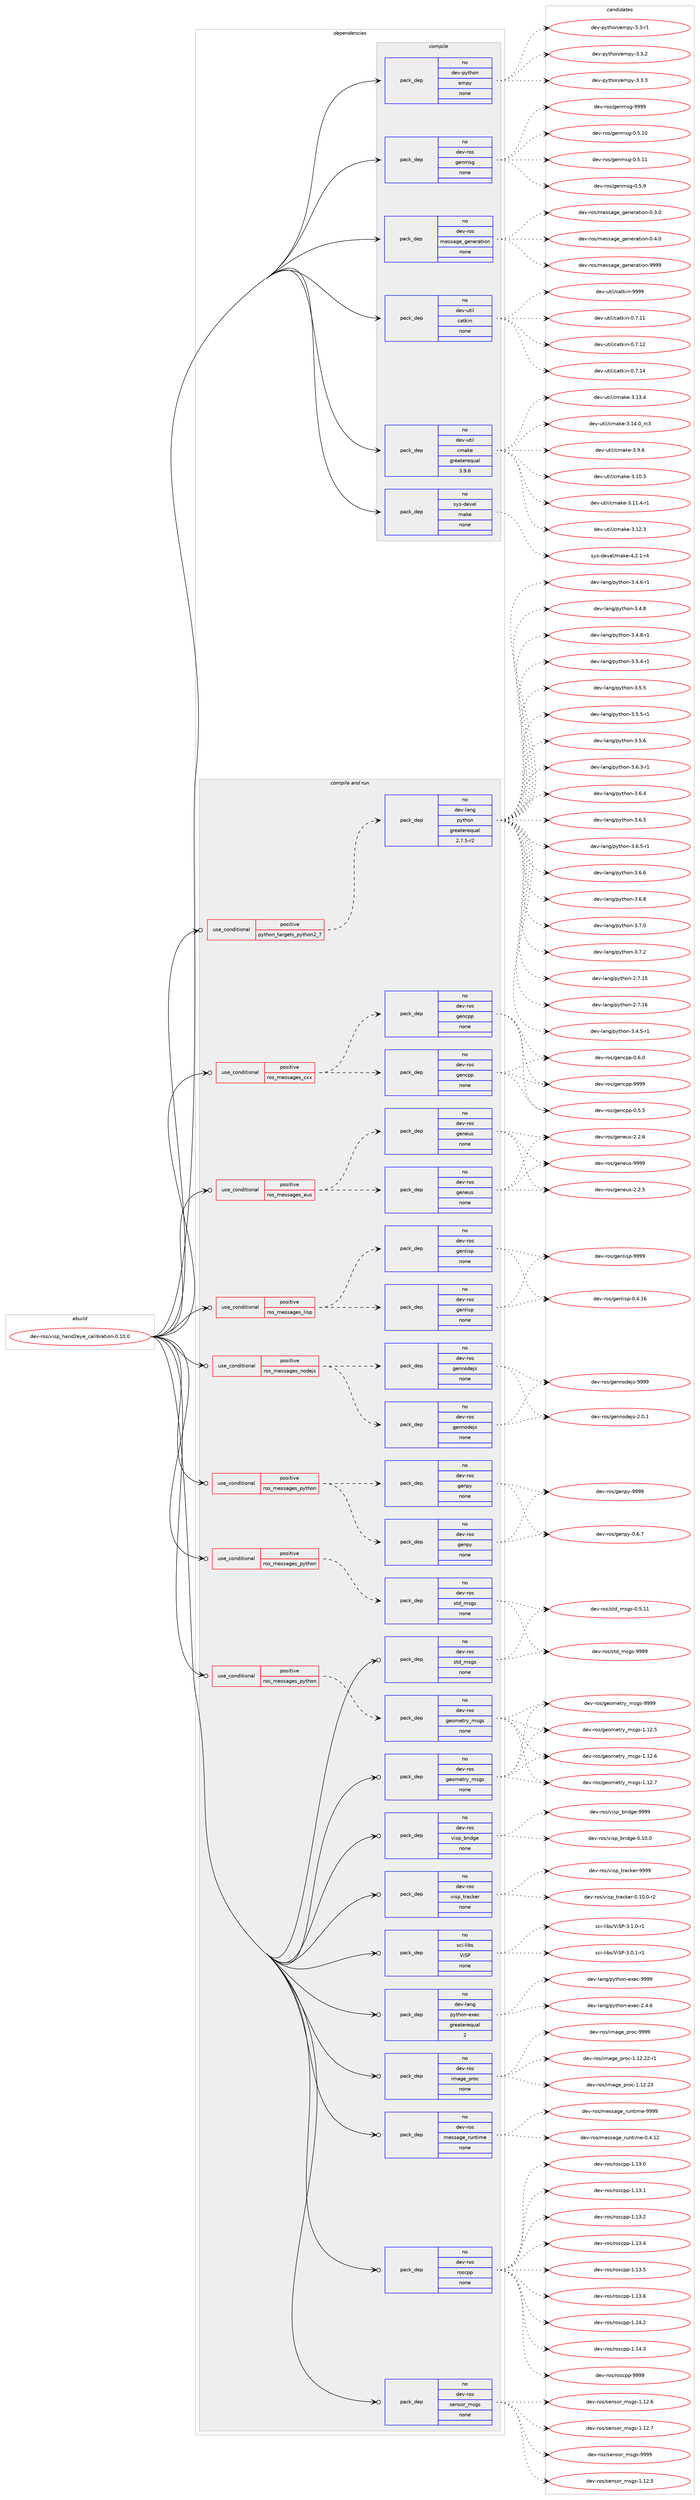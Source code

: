 digraph prolog {

# *************
# Graph options
# *************

newrank=true;
concentrate=true;
compound=true;
graph [rankdir=LR,fontname=Helvetica,fontsize=10,ranksep=1.5];#, ranksep=2.5, nodesep=0.2];
edge  [arrowhead=vee];
node  [fontname=Helvetica,fontsize=10];

# **********
# The ebuild
# **********

subgraph cluster_leftcol {
color=gray;
rank=same;
label=<<i>ebuild</i>>;
id [label="dev-ros/visp_hand2eye_calibration-0.10.0", color=red, width=4, href="../dev-ros/visp_hand2eye_calibration-0.10.0.svg"];
}

# ****************
# The dependencies
# ****************

subgraph cluster_midcol {
color=gray;
label=<<i>dependencies</i>>;
subgraph cluster_compile {
fillcolor="#eeeeee";
style=filled;
label=<<i>compile</i>>;
subgraph pack1062046 {
dependency1477324 [label=<<TABLE BORDER="0" CELLBORDER="1" CELLSPACING="0" CELLPADDING="4" WIDTH="220"><TR><TD ROWSPAN="6" CELLPADDING="30">pack_dep</TD></TR><TR><TD WIDTH="110">no</TD></TR><TR><TD>dev-python</TD></TR><TR><TD>empy</TD></TR><TR><TD>none</TD></TR><TR><TD></TD></TR></TABLE>>, shape=none, color=blue];
}
id:e -> dependency1477324:w [weight=20,style="solid",arrowhead="vee"];
subgraph pack1062047 {
dependency1477325 [label=<<TABLE BORDER="0" CELLBORDER="1" CELLSPACING="0" CELLPADDING="4" WIDTH="220"><TR><TD ROWSPAN="6" CELLPADDING="30">pack_dep</TD></TR><TR><TD WIDTH="110">no</TD></TR><TR><TD>dev-ros</TD></TR><TR><TD>genmsg</TD></TR><TR><TD>none</TD></TR><TR><TD></TD></TR></TABLE>>, shape=none, color=blue];
}
id:e -> dependency1477325:w [weight=20,style="solid",arrowhead="vee"];
subgraph pack1062048 {
dependency1477326 [label=<<TABLE BORDER="0" CELLBORDER="1" CELLSPACING="0" CELLPADDING="4" WIDTH="220"><TR><TD ROWSPAN="6" CELLPADDING="30">pack_dep</TD></TR><TR><TD WIDTH="110">no</TD></TR><TR><TD>dev-ros</TD></TR><TR><TD>message_generation</TD></TR><TR><TD>none</TD></TR><TR><TD></TD></TR></TABLE>>, shape=none, color=blue];
}
id:e -> dependency1477326:w [weight=20,style="solid",arrowhead="vee"];
subgraph pack1062049 {
dependency1477327 [label=<<TABLE BORDER="0" CELLBORDER="1" CELLSPACING="0" CELLPADDING="4" WIDTH="220"><TR><TD ROWSPAN="6" CELLPADDING="30">pack_dep</TD></TR><TR><TD WIDTH="110">no</TD></TR><TR><TD>dev-util</TD></TR><TR><TD>catkin</TD></TR><TR><TD>none</TD></TR><TR><TD></TD></TR></TABLE>>, shape=none, color=blue];
}
id:e -> dependency1477327:w [weight=20,style="solid",arrowhead="vee"];
subgraph pack1062050 {
dependency1477328 [label=<<TABLE BORDER="0" CELLBORDER="1" CELLSPACING="0" CELLPADDING="4" WIDTH="220"><TR><TD ROWSPAN="6" CELLPADDING="30">pack_dep</TD></TR><TR><TD WIDTH="110">no</TD></TR><TR><TD>dev-util</TD></TR><TR><TD>cmake</TD></TR><TR><TD>greaterequal</TD></TR><TR><TD>3.9.6</TD></TR></TABLE>>, shape=none, color=blue];
}
id:e -> dependency1477328:w [weight=20,style="solid",arrowhead="vee"];
subgraph pack1062051 {
dependency1477329 [label=<<TABLE BORDER="0" CELLBORDER="1" CELLSPACING="0" CELLPADDING="4" WIDTH="220"><TR><TD ROWSPAN="6" CELLPADDING="30">pack_dep</TD></TR><TR><TD WIDTH="110">no</TD></TR><TR><TD>sys-devel</TD></TR><TR><TD>make</TD></TR><TR><TD>none</TD></TR><TR><TD></TD></TR></TABLE>>, shape=none, color=blue];
}
id:e -> dependency1477329:w [weight=20,style="solid",arrowhead="vee"];
}
subgraph cluster_compileandrun {
fillcolor="#eeeeee";
style=filled;
label=<<i>compile and run</i>>;
subgraph cond391888 {
dependency1477330 [label=<<TABLE BORDER="0" CELLBORDER="1" CELLSPACING="0" CELLPADDING="4"><TR><TD ROWSPAN="3" CELLPADDING="10">use_conditional</TD></TR><TR><TD>positive</TD></TR><TR><TD>python_targets_python2_7</TD></TR></TABLE>>, shape=none, color=red];
subgraph pack1062052 {
dependency1477331 [label=<<TABLE BORDER="0" CELLBORDER="1" CELLSPACING="0" CELLPADDING="4" WIDTH="220"><TR><TD ROWSPAN="6" CELLPADDING="30">pack_dep</TD></TR><TR><TD WIDTH="110">no</TD></TR><TR><TD>dev-lang</TD></TR><TR><TD>python</TD></TR><TR><TD>greaterequal</TD></TR><TR><TD>2.7.5-r2</TD></TR></TABLE>>, shape=none, color=blue];
}
dependency1477330:e -> dependency1477331:w [weight=20,style="dashed",arrowhead="vee"];
}
id:e -> dependency1477330:w [weight=20,style="solid",arrowhead="odotvee"];
subgraph cond391889 {
dependency1477332 [label=<<TABLE BORDER="0" CELLBORDER="1" CELLSPACING="0" CELLPADDING="4"><TR><TD ROWSPAN="3" CELLPADDING="10">use_conditional</TD></TR><TR><TD>positive</TD></TR><TR><TD>ros_messages_cxx</TD></TR></TABLE>>, shape=none, color=red];
subgraph pack1062053 {
dependency1477333 [label=<<TABLE BORDER="0" CELLBORDER="1" CELLSPACING="0" CELLPADDING="4" WIDTH="220"><TR><TD ROWSPAN="6" CELLPADDING="30">pack_dep</TD></TR><TR><TD WIDTH="110">no</TD></TR><TR><TD>dev-ros</TD></TR><TR><TD>gencpp</TD></TR><TR><TD>none</TD></TR><TR><TD></TD></TR></TABLE>>, shape=none, color=blue];
}
dependency1477332:e -> dependency1477333:w [weight=20,style="dashed",arrowhead="vee"];
subgraph pack1062054 {
dependency1477334 [label=<<TABLE BORDER="0" CELLBORDER="1" CELLSPACING="0" CELLPADDING="4" WIDTH="220"><TR><TD ROWSPAN="6" CELLPADDING="30">pack_dep</TD></TR><TR><TD WIDTH="110">no</TD></TR><TR><TD>dev-ros</TD></TR><TR><TD>gencpp</TD></TR><TR><TD>none</TD></TR><TR><TD></TD></TR></TABLE>>, shape=none, color=blue];
}
dependency1477332:e -> dependency1477334:w [weight=20,style="dashed",arrowhead="vee"];
}
id:e -> dependency1477332:w [weight=20,style="solid",arrowhead="odotvee"];
subgraph cond391890 {
dependency1477335 [label=<<TABLE BORDER="0" CELLBORDER="1" CELLSPACING="0" CELLPADDING="4"><TR><TD ROWSPAN="3" CELLPADDING="10">use_conditional</TD></TR><TR><TD>positive</TD></TR><TR><TD>ros_messages_eus</TD></TR></TABLE>>, shape=none, color=red];
subgraph pack1062055 {
dependency1477336 [label=<<TABLE BORDER="0" CELLBORDER="1" CELLSPACING="0" CELLPADDING="4" WIDTH="220"><TR><TD ROWSPAN="6" CELLPADDING="30">pack_dep</TD></TR><TR><TD WIDTH="110">no</TD></TR><TR><TD>dev-ros</TD></TR><TR><TD>geneus</TD></TR><TR><TD>none</TD></TR><TR><TD></TD></TR></TABLE>>, shape=none, color=blue];
}
dependency1477335:e -> dependency1477336:w [weight=20,style="dashed",arrowhead="vee"];
subgraph pack1062056 {
dependency1477337 [label=<<TABLE BORDER="0" CELLBORDER="1" CELLSPACING="0" CELLPADDING="4" WIDTH="220"><TR><TD ROWSPAN="6" CELLPADDING="30">pack_dep</TD></TR><TR><TD WIDTH="110">no</TD></TR><TR><TD>dev-ros</TD></TR><TR><TD>geneus</TD></TR><TR><TD>none</TD></TR><TR><TD></TD></TR></TABLE>>, shape=none, color=blue];
}
dependency1477335:e -> dependency1477337:w [weight=20,style="dashed",arrowhead="vee"];
}
id:e -> dependency1477335:w [weight=20,style="solid",arrowhead="odotvee"];
subgraph cond391891 {
dependency1477338 [label=<<TABLE BORDER="0" CELLBORDER="1" CELLSPACING="0" CELLPADDING="4"><TR><TD ROWSPAN="3" CELLPADDING="10">use_conditional</TD></TR><TR><TD>positive</TD></TR><TR><TD>ros_messages_lisp</TD></TR></TABLE>>, shape=none, color=red];
subgraph pack1062057 {
dependency1477339 [label=<<TABLE BORDER="0" CELLBORDER="1" CELLSPACING="0" CELLPADDING="4" WIDTH="220"><TR><TD ROWSPAN="6" CELLPADDING="30">pack_dep</TD></TR><TR><TD WIDTH="110">no</TD></TR><TR><TD>dev-ros</TD></TR><TR><TD>genlisp</TD></TR><TR><TD>none</TD></TR><TR><TD></TD></TR></TABLE>>, shape=none, color=blue];
}
dependency1477338:e -> dependency1477339:w [weight=20,style="dashed",arrowhead="vee"];
subgraph pack1062058 {
dependency1477340 [label=<<TABLE BORDER="0" CELLBORDER="1" CELLSPACING="0" CELLPADDING="4" WIDTH="220"><TR><TD ROWSPAN="6" CELLPADDING="30">pack_dep</TD></TR><TR><TD WIDTH="110">no</TD></TR><TR><TD>dev-ros</TD></TR><TR><TD>genlisp</TD></TR><TR><TD>none</TD></TR><TR><TD></TD></TR></TABLE>>, shape=none, color=blue];
}
dependency1477338:e -> dependency1477340:w [weight=20,style="dashed",arrowhead="vee"];
}
id:e -> dependency1477338:w [weight=20,style="solid",arrowhead="odotvee"];
subgraph cond391892 {
dependency1477341 [label=<<TABLE BORDER="0" CELLBORDER="1" CELLSPACING="0" CELLPADDING="4"><TR><TD ROWSPAN="3" CELLPADDING="10">use_conditional</TD></TR><TR><TD>positive</TD></TR><TR><TD>ros_messages_nodejs</TD></TR></TABLE>>, shape=none, color=red];
subgraph pack1062059 {
dependency1477342 [label=<<TABLE BORDER="0" CELLBORDER="1" CELLSPACING="0" CELLPADDING="4" WIDTH="220"><TR><TD ROWSPAN="6" CELLPADDING="30">pack_dep</TD></TR><TR><TD WIDTH="110">no</TD></TR><TR><TD>dev-ros</TD></TR><TR><TD>gennodejs</TD></TR><TR><TD>none</TD></TR><TR><TD></TD></TR></TABLE>>, shape=none, color=blue];
}
dependency1477341:e -> dependency1477342:w [weight=20,style="dashed",arrowhead="vee"];
subgraph pack1062060 {
dependency1477343 [label=<<TABLE BORDER="0" CELLBORDER="1" CELLSPACING="0" CELLPADDING="4" WIDTH="220"><TR><TD ROWSPAN="6" CELLPADDING="30">pack_dep</TD></TR><TR><TD WIDTH="110">no</TD></TR><TR><TD>dev-ros</TD></TR><TR><TD>gennodejs</TD></TR><TR><TD>none</TD></TR><TR><TD></TD></TR></TABLE>>, shape=none, color=blue];
}
dependency1477341:e -> dependency1477343:w [weight=20,style="dashed",arrowhead="vee"];
}
id:e -> dependency1477341:w [weight=20,style="solid",arrowhead="odotvee"];
subgraph cond391893 {
dependency1477344 [label=<<TABLE BORDER="0" CELLBORDER="1" CELLSPACING="0" CELLPADDING="4"><TR><TD ROWSPAN="3" CELLPADDING="10">use_conditional</TD></TR><TR><TD>positive</TD></TR><TR><TD>ros_messages_python</TD></TR></TABLE>>, shape=none, color=red];
subgraph pack1062061 {
dependency1477345 [label=<<TABLE BORDER="0" CELLBORDER="1" CELLSPACING="0" CELLPADDING="4" WIDTH="220"><TR><TD ROWSPAN="6" CELLPADDING="30">pack_dep</TD></TR><TR><TD WIDTH="110">no</TD></TR><TR><TD>dev-ros</TD></TR><TR><TD>genpy</TD></TR><TR><TD>none</TD></TR><TR><TD></TD></TR></TABLE>>, shape=none, color=blue];
}
dependency1477344:e -> dependency1477345:w [weight=20,style="dashed",arrowhead="vee"];
subgraph pack1062062 {
dependency1477346 [label=<<TABLE BORDER="0" CELLBORDER="1" CELLSPACING="0" CELLPADDING="4" WIDTH="220"><TR><TD ROWSPAN="6" CELLPADDING="30">pack_dep</TD></TR><TR><TD WIDTH="110">no</TD></TR><TR><TD>dev-ros</TD></TR><TR><TD>genpy</TD></TR><TR><TD>none</TD></TR><TR><TD></TD></TR></TABLE>>, shape=none, color=blue];
}
dependency1477344:e -> dependency1477346:w [weight=20,style="dashed",arrowhead="vee"];
}
id:e -> dependency1477344:w [weight=20,style="solid",arrowhead="odotvee"];
subgraph cond391894 {
dependency1477347 [label=<<TABLE BORDER="0" CELLBORDER="1" CELLSPACING="0" CELLPADDING="4"><TR><TD ROWSPAN="3" CELLPADDING="10">use_conditional</TD></TR><TR><TD>positive</TD></TR><TR><TD>ros_messages_python</TD></TR></TABLE>>, shape=none, color=red];
subgraph pack1062063 {
dependency1477348 [label=<<TABLE BORDER="0" CELLBORDER="1" CELLSPACING="0" CELLPADDING="4" WIDTH="220"><TR><TD ROWSPAN="6" CELLPADDING="30">pack_dep</TD></TR><TR><TD WIDTH="110">no</TD></TR><TR><TD>dev-ros</TD></TR><TR><TD>geometry_msgs</TD></TR><TR><TD>none</TD></TR><TR><TD></TD></TR></TABLE>>, shape=none, color=blue];
}
dependency1477347:e -> dependency1477348:w [weight=20,style="dashed",arrowhead="vee"];
}
id:e -> dependency1477347:w [weight=20,style="solid",arrowhead="odotvee"];
subgraph cond391895 {
dependency1477349 [label=<<TABLE BORDER="0" CELLBORDER="1" CELLSPACING="0" CELLPADDING="4"><TR><TD ROWSPAN="3" CELLPADDING="10">use_conditional</TD></TR><TR><TD>positive</TD></TR><TR><TD>ros_messages_python</TD></TR></TABLE>>, shape=none, color=red];
subgraph pack1062064 {
dependency1477350 [label=<<TABLE BORDER="0" CELLBORDER="1" CELLSPACING="0" CELLPADDING="4" WIDTH="220"><TR><TD ROWSPAN="6" CELLPADDING="30">pack_dep</TD></TR><TR><TD WIDTH="110">no</TD></TR><TR><TD>dev-ros</TD></TR><TR><TD>std_msgs</TD></TR><TR><TD>none</TD></TR><TR><TD></TD></TR></TABLE>>, shape=none, color=blue];
}
dependency1477349:e -> dependency1477350:w [weight=20,style="dashed",arrowhead="vee"];
}
id:e -> dependency1477349:w [weight=20,style="solid",arrowhead="odotvee"];
subgraph pack1062065 {
dependency1477351 [label=<<TABLE BORDER="0" CELLBORDER="1" CELLSPACING="0" CELLPADDING="4" WIDTH="220"><TR><TD ROWSPAN="6" CELLPADDING="30">pack_dep</TD></TR><TR><TD WIDTH="110">no</TD></TR><TR><TD>dev-lang</TD></TR><TR><TD>python-exec</TD></TR><TR><TD>greaterequal</TD></TR><TR><TD>2</TD></TR></TABLE>>, shape=none, color=blue];
}
id:e -> dependency1477351:w [weight=20,style="solid",arrowhead="odotvee"];
subgraph pack1062066 {
dependency1477352 [label=<<TABLE BORDER="0" CELLBORDER="1" CELLSPACING="0" CELLPADDING="4" WIDTH="220"><TR><TD ROWSPAN="6" CELLPADDING="30">pack_dep</TD></TR><TR><TD WIDTH="110">no</TD></TR><TR><TD>dev-ros</TD></TR><TR><TD>geometry_msgs</TD></TR><TR><TD>none</TD></TR><TR><TD></TD></TR></TABLE>>, shape=none, color=blue];
}
id:e -> dependency1477352:w [weight=20,style="solid",arrowhead="odotvee"];
subgraph pack1062067 {
dependency1477353 [label=<<TABLE BORDER="0" CELLBORDER="1" CELLSPACING="0" CELLPADDING="4" WIDTH="220"><TR><TD ROWSPAN="6" CELLPADDING="30">pack_dep</TD></TR><TR><TD WIDTH="110">no</TD></TR><TR><TD>dev-ros</TD></TR><TR><TD>image_proc</TD></TR><TR><TD>none</TD></TR><TR><TD></TD></TR></TABLE>>, shape=none, color=blue];
}
id:e -> dependency1477353:w [weight=20,style="solid",arrowhead="odotvee"];
subgraph pack1062068 {
dependency1477354 [label=<<TABLE BORDER="0" CELLBORDER="1" CELLSPACING="0" CELLPADDING="4" WIDTH="220"><TR><TD ROWSPAN="6" CELLPADDING="30">pack_dep</TD></TR><TR><TD WIDTH="110">no</TD></TR><TR><TD>dev-ros</TD></TR><TR><TD>message_runtime</TD></TR><TR><TD>none</TD></TR><TR><TD></TD></TR></TABLE>>, shape=none, color=blue];
}
id:e -> dependency1477354:w [weight=20,style="solid",arrowhead="odotvee"];
subgraph pack1062069 {
dependency1477355 [label=<<TABLE BORDER="0" CELLBORDER="1" CELLSPACING="0" CELLPADDING="4" WIDTH="220"><TR><TD ROWSPAN="6" CELLPADDING="30">pack_dep</TD></TR><TR><TD WIDTH="110">no</TD></TR><TR><TD>dev-ros</TD></TR><TR><TD>roscpp</TD></TR><TR><TD>none</TD></TR><TR><TD></TD></TR></TABLE>>, shape=none, color=blue];
}
id:e -> dependency1477355:w [weight=20,style="solid",arrowhead="odotvee"];
subgraph pack1062070 {
dependency1477356 [label=<<TABLE BORDER="0" CELLBORDER="1" CELLSPACING="0" CELLPADDING="4" WIDTH="220"><TR><TD ROWSPAN="6" CELLPADDING="30">pack_dep</TD></TR><TR><TD WIDTH="110">no</TD></TR><TR><TD>dev-ros</TD></TR><TR><TD>sensor_msgs</TD></TR><TR><TD>none</TD></TR><TR><TD></TD></TR></TABLE>>, shape=none, color=blue];
}
id:e -> dependency1477356:w [weight=20,style="solid",arrowhead="odotvee"];
subgraph pack1062071 {
dependency1477357 [label=<<TABLE BORDER="0" CELLBORDER="1" CELLSPACING="0" CELLPADDING="4" WIDTH="220"><TR><TD ROWSPAN="6" CELLPADDING="30">pack_dep</TD></TR><TR><TD WIDTH="110">no</TD></TR><TR><TD>dev-ros</TD></TR><TR><TD>std_msgs</TD></TR><TR><TD>none</TD></TR><TR><TD></TD></TR></TABLE>>, shape=none, color=blue];
}
id:e -> dependency1477357:w [weight=20,style="solid",arrowhead="odotvee"];
subgraph pack1062072 {
dependency1477358 [label=<<TABLE BORDER="0" CELLBORDER="1" CELLSPACING="0" CELLPADDING="4" WIDTH="220"><TR><TD ROWSPAN="6" CELLPADDING="30">pack_dep</TD></TR><TR><TD WIDTH="110">no</TD></TR><TR><TD>dev-ros</TD></TR><TR><TD>visp_bridge</TD></TR><TR><TD>none</TD></TR><TR><TD></TD></TR></TABLE>>, shape=none, color=blue];
}
id:e -> dependency1477358:w [weight=20,style="solid",arrowhead="odotvee"];
subgraph pack1062073 {
dependency1477359 [label=<<TABLE BORDER="0" CELLBORDER="1" CELLSPACING="0" CELLPADDING="4" WIDTH="220"><TR><TD ROWSPAN="6" CELLPADDING="30">pack_dep</TD></TR><TR><TD WIDTH="110">no</TD></TR><TR><TD>dev-ros</TD></TR><TR><TD>visp_tracker</TD></TR><TR><TD>none</TD></TR><TR><TD></TD></TR></TABLE>>, shape=none, color=blue];
}
id:e -> dependency1477359:w [weight=20,style="solid",arrowhead="odotvee"];
subgraph pack1062074 {
dependency1477360 [label=<<TABLE BORDER="0" CELLBORDER="1" CELLSPACING="0" CELLPADDING="4" WIDTH="220"><TR><TD ROWSPAN="6" CELLPADDING="30">pack_dep</TD></TR><TR><TD WIDTH="110">no</TD></TR><TR><TD>sci-libs</TD></TR><TR><TD>ViSP</TD></TR><TR><TD>none</TD></TR><TR><TD></TD></TR></TABLE>>, shape=none, color=blue];
}
id:e -> dependency1477360:w [weight=20,style="solid",arrowhead="odotvee"];
}
subgraph cluster_run {
fillcolor="#eeeeee";
style=filled;
label=<<i>run</i>>;
}
}

# **************
# The candidates
# **************

subgraph cluster_choices {
rank=same;
color=gray;
label=<<i>candidates</i>>;

subgraph choice1062046 {
color=black;
nodesep=1;
choice1001011184511212111610411111047101109112121455146514511449 [label="dev-python/empy-3.3-r1", color=red, width=4,href="../dev-python/empy-3.3-r1.svg"];
choice1001011184511212111610411111047101109112121455146514650 [label="dev-python/empy-3.3.2", color=red, width=4,href="../dev-python/empy-3.3.2.svg"];
choice1001011184511212111610411111047101109112121455146514651 [label="dev-python/empy-3.3.3", color=red, width=4,href="../dev-python/empy-3.3.3.svg"];
dependency1477324:e -> choice1001011184511212111610411111047101109112121455146514511449:w [style=dotted,weight="100"];
dependency1477324:e -> choice1001011184511212111610411111047101109112121455146514650:w [style=dotted,weight="100"];
dependency1477324:e -> choice1001011184511212111610411111047101109112121455146514651:w [style=dotted,weight="100"];
}
subgraph choice1062047 {
color=black;
nodesep=1;
choice100101118451141111154710310111010911510345484653464948 [label="dev-ros/genmsg-0.5.10", color=red, width=4,href="../dev-ros/genmsg-0.5.10.svg"];
choice100101118451141111154710310111010911510345484653464949 [label="dev-ros/genmsg-0.5.11", color=red, width=4,href="../dev-ros/genmsg-0.5.11.svg"];
choice1001011184511411111547103101110109115103454846534657 [label="dev-ros/genmsg-0.5.9", color=red, width=4,href="../dev-ros/genmsg-0.5.9.svg"];
choice10010111845114111115471031011101091151034557575757 [label="dev-ros/genmsg-9999", color=red, width=4,href="../dev-ros/genmsg-9999.svg"];
dependency1477325:e -> choice100101118451141111154710310111010911510345484653464948:w [style=dotted,weight="100"];
dependency1477325:e -> choice100101118451141111154710310111010911510345484653464949:w [style=dotted,weight="100"];
dependency1477325:e -> choice1001011184511411111547103101110109115103454846534657:w [style=dotted,weight="100"];
dependency1477325:e -> choice10010111845114111115471031011101091151034557575757:w [style=dotted,weight="100"];
}
subgraph choice1062048 {
color=black;
nodesep=1;
choice1001011184511411111547109101115115971031019510310111010111497116105111110454846514648 [label="dev-ros/message_generation-0.3.0", color=red, width=4,href="../dev-ros/message_generation-0.3.0.svg"];
choice1001011184511411111547109101115115971031019510310111010111497116105111110454846524648 [label="dev-ros/message_generation-0.4.0", color=red, width=4,href="../dev-ros/message_generation-0.4.0.svg"];
choice10010111845114111115471091011151159710310195103101110101114971161051111104557575757 [label="dev-ros/message_generation-9999", color=red, width=4,href="../dev-ros/message_generation-9999.svg"];
dependency1477326:e -> choice1001011184511411111547109101115115971031019510310111010111497116105111110454846514648:w [style=dotted,weight="100"];
dependency1477326:e -> choice1001011184511411111547109101115115971031019510310111010111497116105111110454846524648:w [style=dotted,weight="100"];
dependency1477326:e -> choice10010111845114111115471091011151159710310195103101110101114971161051111104557575757:w [style=dotted,weight="100"];
}
subgraph choice1062049 {
color=black;
nodesep=1;
choice1001011184511711610510847999711610710511045484655464949 [label="dev-util/catkin-0.7.11", color=red, width=4,href="../dev-util/catkin-0.7.11.svg"];
choice1001011184511711610510847999711610710511045484655464950 [label="dev-util/catkin-0.7.12", color=red, width=4,href="../dev-util/catkin-0.7.12.svg"];
choice1001011184511711610510847999711610710511045484655464952 [label="dev-util/catkin-0.7.14", color=red, width=4,href="../dev-util/catkin-0.7.14.svg"];
choice100101118451171161051084799971161071051104557575757 [label="dev-util/catkin-9999", color=red, width=4,href="../dev-util/catkin-9999.svg"];
dependency1477327:e -> choice1001011184511711610510847999711610710511045484655464949:w [style=dotted,weight="100"];
dependency1477327:e -> choice1001011184511711610510847999711610710511045484655464950:w [style=dotted,weight="100"];
dependency1477327:e -> choice1001011184511711610510847999711610710511045484655464952:w [style=dotted,weight="100"];
dependency1477327:e -> choice100101118451171161051084799971161071051104557575757:w [style=dotted,weight="100"];
}
subgraph choice1062050 {
color=black;
nodesep=1;
choice1001011184511711610510847991099710710145514649484651 [label="dev-util/cmake-3.10.3", color=red, width=4,href="../dev-util/cmake-3.10.3.svg"];
choice10010111845117116105108479910997107101455146494946524511449 [label="dev-util/cmake-3.11.4-r1", color=red, width=4,href="../dev-util/cmake-3.11.4-r1.svg"];
choice1001011184511711610510847991099710710145514649504651 [label="dev-util/cmake-3.12.3", color=red, width=4,href="../dev-util/cmake-3.12.3.svg"];
choice1001011184511711610510847991099710710145514649514652 [label="dev-util/cmake-3.13.4", color=red, width=4,href="../dev-util/cmake-3.13.4.svg"];
choice1001011184511711610510847991099710710145514649524648951149951 [label="dev-util/cmake-3.14.0_rc3", color=red, width=4,href="../dev-util/cmake-3.14.0_rc3.svg"];
choice10010111845117116105108479910997107101455146574654 [label="dev-util/cmake-3.9.6", color=red, width=4,href="../dev-util/cmake-3.9.6.svg"];
dependency1477328:e -> choice1001011184511711610510847991099710710145514649484651:w [style=dotted,weight="100"];
dependency1477328:e -> choice10010111845117116105108479910997107101455146494946524511449:w [style=dotted,weight="100"];
dependency1477328:e -> choice1001011184511711610510847991099710710145514649504651:w [style=dotted,weight="100"];
dependency1477328:e -> choice1001011184511711610510847991099710710145514649514652:w [style=dotted,weight="100"];
dependency1477328:e -> choice1001011184511711610510847991099710710145514649524648951149951:w [style=dotted,weight="100"];
dependency1477328:e -> choice10010111845117116105108479910997107101455146574654:w [style=dotted,weight="100"];
}
subgraph choice1062051 {
color=black;
nodesep=1;
choice1151211154510010111810110847109971071014552465046494511452 [label="sys-devel/make-4.2.1-r4", color=red, width=4,href="../sys-devel/make-4.2.1-r4.svg"];
dependency1477329:e -> choice1151211154510010111810110847109971071014552465046494511452:w [style=dotted,weight="100"];
}
subgraph choice1062052 {
color=black;
nodesep=1;
choice10010111845108971101034711212111610411111045504655464953 [label="dev-lang/python-2.7.15", color=red, width=4,href="../dev-lang/python-2.7.15.svg"];
choice10010111845108971101034711212111610411111045504655464954 [label="dev-lang/python-2.7.16", color=red, width=4,href="../dev-lang/python-2.7.16.svg"];
choice1001011184510897110103471121211161041111104551465246534511449 [label="dev-lang/python-3.4.5-r1", color=red, width=4,href="../dev-lang/python-3.4.5-r1.svg"];
choice1001011184510897110103471121211161041111104551465246544511449 [label="dev-lang/python-3.4.6-r1", color=red, width=4,href="../dev-lang/python-3.4.6-r1.svg"];
choice100101118451089711010347112121116104111110455146524656 [label="dev-lang/python-3.4.8", color=red, width=4,href="../dev-lang/python-3.4.8.svg"];
choice1001011184510897110103471121211161041111104551465246564511449 [label="dev-lang/python-3.4.8-r1", color=red, width=4,href="../dev-lang/python-3.4.8-r1.svg"];
choice1001011184510897110103471121211161041111104551465346524511449 [label="dev-lang/python-3.5.4-r1", color=red, width=4,href="../dev-lang/python-3.5.4-r1.svg"];
choice100101118451089711010347112121116104111110455146534653 [label="dev-lang/python-3.5.5", color=red, width=4,href="../dev-lang/python-3.5.5.svg"];
choice1001011184510897110103471121211161041111104551465346534511449 [label="dev-lang/python-3.5.5-r1", color=red, width=4,href="../dev-lang/python-3.5.5-r1.svg"];
choice100101118451089711010347112121116104111110455146534654 [label="dev-lang/python-3.5.6", color=red, width=4,href="../dev-lang/python-3.5.6.svg"];
choice1001011184510897110103471121211161041111104551465446514511449 [label="dev-lang/python-3.6.3-r1", color=red, width=4,href="../dev-lang/python-3.6.3-r1.svg"];
choice100101118451089711010347112121116104111110455146544652 [label="dev-lang/python-3.6.4", color=red, width=4,href="../dev-lang/python-3.6.4.svg"];
choice100101118451089711010347112121116104111110455146544653 [label="dev-lang/python-3.6.5", color=red, width=4,href="../dev-lang/python-3.6.5.svg"];
choice1001011184510897110103471121211161041111104551465446534511449 [label="dev-lang/python-3.6.5-r1", color=red, width=4,href="../dev-lang/python-3.6.5-r1.svg"];
choice100101118451089711010347112121116104111110455146544654 [label="dev-lang/python-3.6.6", color=red, width=4,href="../dev-lang/python-3.6.6.svg"];
choice100101118451089711010347112121116104111110455146544656 [label="dev-lang/python-3.6.8", color=red, width=4,href="../dev-lang/python-3.6.8.svg"];
choice100101118451089711010347112121116104111110455146554648 [label="dev-lang/python-3.7.0", color=red, width=4,href="../dev-lang/python-3.7.0.svg"];
choice100101118451089711010347112121116104111110455146554650 [label="dev-lang/python-3.7.2", color=red, width=4,href="../dev-lang/python-3.7.2.svg"];
dependency1477331:e -> choice10010111845108971101034711212111610411111045504655464953:w [style=dotted,weight="100"];
dependency1477331:e -> choice10010111845108971101034711212111610411111045504655464954:w [style=dotted,weight="100"];
dependency1477331:e -> choice1001011184510897110103471121211161041111104551465246534511449:w [style=dotted,weight="100"];
dependency1477331:e -> choice1001011184510897110103471121211161041111104551465246544511449:w [style=dotted,weight="100"];
dependency1477331:e -> choice100101118451089711010347112121116104111110455146524656:w [style=dotted,weight="100"];
dependency1477331:e -> choice1001011184510897110103471121211161041111104551465246564511449:w [style=dotted,weight="100"];
dependency1477331:e -> choice1001011184510897110103471121211161041111104551465346524511449:w [style=dotted,weight="100"];
dependency1477331:e -> choice100101118451089711010347112121116104111110455146534653:w [style=dotted,weight="100"];
dependency1477331:e -> choice1001011184510897110103471121211161041111104551465346534511449:w [style=dotted,weight="100"];
dependency1477331:e -> choice100101118451089711010347112121116104111110455146534654:w [style=dotted,weight="100"];
dependency1477331:e -> choice1001011184510897110103471121211161041111104551465446514511449:w [style=dotted,weight="100"];
dependency1477331:e -> choice100101118451089711010347112121116104111110455146544652:w [style=dotted,weight="100"];
dependency1477331:e -> choice100101118451089711010347112121116104111110455146544653:w [style=dotted,weight="100"];
dependency1477331:e -> choice1001011184510897110103471121211161041111104551465446534511449:w [style=dotted,weight="100"];
dependency1477331:e -> choice100101118451089711010347112121116104111110455146544654:w [style=dotted,weight="100"];
dependency1477331:e -> choice100101118451089711010347112121116104111110455146544656:w [style=dotted,weight="100"];
dependency1477331:e -> choice100101118451089711010347112121116104111110455146554648:w [style=dotted,weight="100"];
dependency1477331:e -> choice100101118451089711010347112121116104111110455146554650:w [style=dotted,weight="100"];
}
subgraph choice1062053 {
color=black;
nodesep=1;
choice100101118451141111154710310111099112112454846534653 [label="dev-ros/gencpp-0.5.5", color=red, width=4,href="../dev-ros/gencpp-0.5.5.svg"];
choice100101118451141111154710310111099112112454846544648 [label="dev-ros/gencpp-0.6.0", color=red, width=4,href="../dev-ros/gencpp-0.6.0.svg"];
choice1001011184511411111547103101110991121124557575757 [label="dev-ros/gencpp-9999", color=red, width=4,href="../dev-ros/gencpp-9999.svg"];
dependency1477333:e -> choice100101118451141111154710310111099112112454846534653:w [style=dotted,weight="100"];
dependency1477333:e -> choice100101118451141111154710310111099112112454846544648:w [style=dotted,weight="100"];
dependency1477333:e -> choice1001011184511411111547103101110991121124557575757:w [style=dotted,weight="100"];
}
subgraph choice1062054 {
color=black;
nodesep=1;
choice100101118451141111154710310111099112112454846534653 [label="dev-ros/gencpp-0.5.5", color=red, width=4,href="../dev-ros/gencpp-0.5.5.svg"];
choice100101118451141111154710310111099112112454846544648 [label="dev-ros/gencpp-0.6.0", color=red, width=4,href="../dev-ros/gencpp-0.6.0.svg"];
choice1001011184511411111547103101110991121124557575757 [label="dev-ros/gencpp-9999", color=red, width=4,href="../dev-ros/gencpp-9999.svg"];
dependency1477334:e -> choice100101118451141111154710310111099112112454846534653:w [style=dotted,weight="100"];
dependency1477334:e -> choice100101118451141111154710310111099112112454846544648:w [style=dotted,weight="100"];
dependency1477334:e -> choice1001011184511411111547103101110991121124557575757:w [style=dotted,weight="100"];
}
subgraph choice1062055 {
color=black;
nodesep=1;
choice1001011184511411111547103101110101117115455046504653 [label="dev-ros/geneus-2.2.5", color=red, width=4,href="../dev-ros/geneus-2.2.5.svg"];
choice1001011184511411111547103101110101117115455046504654 [label="dev-ros/geneus-2.2.6", color=red, width=4,href="../dev-ros/geneus-2.2.6.svg"];
choice10010111845114111115471031011101011171154557575757 [label="dev-ros/geneus-9999", color=red, width=4,href="../dev-ros/geneus-9999.svg"];
dependency1477336:e -> choice1001011184511411111547103101110101117115455046504653:w [style=dotted,weight="100"];
dependency1477336:e -> choice1001011184511411111547103101110101117115455046504654:w [style=dotted,weight="100"];
dependency1477336:e -> choice10010111845114111115471031011101011171154557575757:w [style=dotted,weight="100"];
}
subgraph choice1062056 {
color=black;
nodesep=1;
choice1001011184511411111547103101110101117115455046504653 [label="dev-ros/geneus-2.2.5", color=red, width=4,href="../dev-ros/geneus-2.2.5.svg"];
choice1001011184511411111547103101110101117115455046504654 [label="dev-ros/geneus-2.2.6", color=red, width=4,href="../dev-ros/geneus-2.2.6.svg"];
choice10010111845114111115471031011101011171154557575757 [label="dev-ros/geneus-9999", color=red, width=4,href="../dev-ros/geneus-9999.svg"];
dependency1477337:e -> choice1001011184511411111547103101110101117115455046504653:w [style=dotted,weight="100"];
dependency1477337:e -> choice1001011184511411111547103101110101117115455046504654:w [style=dotted,weight="100"];
dependency1477337:e -> choice10010111845114111115471031011101011171154557575757:w [style=dotted,weight="100"];
}
subgraph choice1062057 {
color=black;
nodesep=1;
choice100101118451141111154710310111010810511511245484652464954 [label="dev-ros/genlisp-0.4.16", color=red, width=4,href="../dev-ros/genlisp-0.4.16.svg"];
choice10010111845114111115471031011101081051151124557575757 [label="dev-ros/genlisp-9999", color=red, width=4,href="../dev-ros/genlisp-9999.svg"];
dependency1477339:e -> choice100101118451141111154710310111010810511511245484652464954:w [style=dotted,weight="100"];
dependency1477339:e -> choice10010111845114111115471031011101081051151124557575757:w [style=dotted,weight="100"];
}
subgraph choice1062058 {
color=black;
nodesep=1;
choice100101118451141111154710310111010810511511245484652464954 [label="dev-ros/genlisp-0.4.16", color=red, width=4,href="../dev-ros/genlisp-0.4.16.svg"];
choice10010111845114111115471031011101081051151124557575757 [label="dev-ros/genlisp-9999", color=red, width=4,href="../dev-ros/genlisp-9999.svg"];
dependency1477340:e -> choice100101118451141111154710310111010810511511245484652464954:w [style=dotted,weight="100"];
dependency1477340:e -> choice10010111845114111115471031011101081051151124557575757:w [style=dotted,weight="100"];
}
subgraph choice1062059 {
color=black;
nodesep=1;
choice1001011184511411111547103101110110111100101106115455046484649 [label="dev-ros/gennodejs-2.0.1", color=red, width=4,href="../dev-ros/gennodejs-2.0.1.svg"];
choice10010111845114111115471031011101101111001011061154557575757 [label="dev-ros/gennodejs-9999", color=red, width=4,href="../dev-ros/gennodejs-9999.svg"];
dependency1477342:e -> choice1001011184511411111547103101110110111100101106115455046484649:w [style=dotted,weight="100"];
dependency1477342:e -> choice10010111845114111115471031011101101111001011061154557575757:w [style=dotted,weight="100"];
}
subgraph choice1062060 {
color=black;
nodesep=1;
choice1001011184511411111547103101110110111100101106115455046484649 [label="dev-ros/gennodejs-2.0.1", color=red, width=4,href="../dev-ros/gennodejs-2.0.1.svg"];
choice10010111845114111115471031011101101111001011061154557575757 [label="dev-ros/gennodejs-9999", color=red, width=4,href="../dev-ros/gennodejs-9999.svg"];
dependency1477343:e -> choice1001011184511411111547103101110110111100101106115455046484649:w [style=dotted,weight="100"];
dependency1477343:e -> choice10010111845114111115471031011101101111001011061154557575757:w [style=dotted,weight="100"];
}
subgraph choice1062061 {
color=black;
nodesep=1;
choice1001011184511411111547103101110112121454846544655 [label="dev-ros/genpy-0.6.7", color=red, width=4,href="../dev-ros/genpy-0.6.7.svg"];
choice10010111845114111115471031011101121214557575757 [label="dev-ros/genpy-9999", color=red, width=4,href="../dev-ros/genpy-9999.svg"];
dependency1477345:e -> choice1001011184511411111547103101110112121454846544655:w [style=dotted,weight="100"];
dependency1477345:e -> choice10010111845114111115471031011101121214557575757:w [style=dotted,weight="100"];
}
subgraph choice1062062 {
color=black;
nodesep=1;
choice1001011184511411111547103101110112121454846544655 [label="dev-ros/genpy-0.6.7", color=red, width=4,href="../dev-ros/genpy-0.6.7.svg"];
choice10010111845114111115471031011101121214557575757 [label="dev-ros/genpy-9999", color=red, width=4,href="../dev-ros/genpy-9999.svg"];
dependency1477346:e -> choice1001011184511411111547103101110112121454846544655:w [style=dotted,weight="100"];
dependency1477346:e -> choice10010111845114111115471031011101121214557575757:w [style=dotted,weight="100"];
}
subgraph choice1062063 {
color=black;
nodesep=1;
choice10010111845114111115471031011111091011161141219510911510311545494649504653 [label="dev-ros/geometry_msgs-1.12.5", color=red, width=4,href="../dev-ros/geometry_msgs-1.12.5.svg"];
choice10010111845114111115471031011111091011161141219510911510311545494649504654 [label="dev-ros/geometry_msgs-1.12.6", color=red, width=4,href="../dev-ros/geometry_msgs-1.12.6.svg"];
choice10010111845114111115471031011111091011161141219510911510311545494649504655 [label="dev-ros/geometry_msgs-1.12.7", color=red, width=4,href="../dev-ros/geometry_msgs-1.12.7.svg"];
choice1001011184511411111547103101111109101116114121951091151031154557575757 [label="dev-ros/geometry_msgs-9999", color=red, width=4,href="../dev-ros/geometry_msgs-9999.svg"];
dependency1477348:e -> choice10010111845114111115471031011111091011161141219510911510311545494649504653:w [style=dotted,weight="100"];
dependency1477348:e -> choice10010111845114111115471031011111091011161141219510911510311545494649504654:w [style=dotted,weight="100"];
dependency1477348:e -> choice10010111845114111115471031011111091011161141219510911510311545494649504655:w [style=dotted,weight="100"];
dependency1477348:e -> choice1001011184511411111547103101111109101116114121951091151031154557575757:w [style=dotted,weight="100"];
}
subgraph choice1062064 {
color=black;
nodesep=1;
choice10010111845114111115471151161009510911510311545484653464949 [label="dev-ros/std_msgs-0.5.11", color=red, width=4,href="../dev-ros/std_msgs-0.5.11.svg"];
choice1001011184511411111547115116100951091151031154557575757 [label="dev-ros/std_msgs-9999", color=red, width=4,href="../dev-ros/std_msgs-9999.svg"];
dependency1477350:e -> choice10010111845114111115471151161009510911510311545484653464949:w [style=dotted,weight="100"];
dependency1477350:e -> choice1001011184511411111547115116100951091151031154557575757:w [style=dotted,weight="100"];
}
subgraph choice1062065 {
color=black;
nodesep=1;
choice1001011184510897110103471121211161041111104510112010199455046524654 [label="dev-lang/python-exec-2.4.6", color=red, width=4,href="../dev-lang/python-exec-2.4.6.svg"];
choice10010111845108971101034711212111610411111045101120101994557575757 [label="dev-lang/python-exec-9999", color=red, width=4,href="../dev-lang/python-exec-9999.svg"];
dependency1477351:e -> choice1001011184510897110103471121211161041111104510112010199455046524654:w [style=dotted,weight="100"];
dependency1477351:e -> choice10010111845108971101034711212111610411111045101120101994557575757:w [style=dotted,weight="100"];
}
subgraph choice1062066 {
color=black;
nodesep=1;
choice10010111845114111115471031011111091011161141219510911510311545494649504653 [label="dev-ros/geometry_msgs-1.12.5", color=red, width=4,href="../dev-ros/geometry_msgs-1.12.5.svg"];
choice10010111845114111115471031011111091011161141219510911510311545494649504654 [label="dev-ros/geometry_msgs-1.12.6", color=red, width=4,href="../dev-ros/geometry_msgs-1.12.6.svg"];
choice10010111845114111115471031011111091011161141219510911510311545494649504655 [label="dev-ros/geometry_msgs-1.12.7", color=red, width=4,href="../dev-ros/geometry_msgs-1.12.7.svg"];
choice1001011184511411111547103101111109101116114121951091151031154557575757 [label="dev-ros/geometry_msgs-9999", color=red, width=4,href="../dev-ros/geometry_msgs-9999.svg"];
dependency1477352:e -> choice10010111845114111115471031011111091011161141219510911510311545494649504653:w [style=dotted,weight="100"];
dependency1477352:e -> choice10010111845114111115471031011111091011161141219510911510311545494649504654:w [style=dotted,weight="100"];
dependency1477352:e -> choice10010111845114111115471031011111091011161141219510911510311545494649504655:w [style=dotted,weight="100"];
dependency1477352:e -> choice1001011184511411111547103101111109101116114121951091151031154557575757:w [style=dotted,weight="100"];
}
subgraph choice1062067 {
color=black;
nodesep=1;
choice100101118451141111154710510997103101951121141119945494649504650504511449 [label="dev-ros/image_proc-1.12.22-r1", color=red, width=4,href="../dev-ros/image_proc-1.12.22-r1.svg"];
choice10010111845114111115471051099710310195112114111994549464950465051 [label="dev-ros/image_proc-1.12.23", color=red, width=4,href="../dev-ros/image_proc-1.12.23.svg"];
choice10010111845114111115471051099710310195112114111994557575757 [label="dev-ros/image_proc-9999", color=red, width=4,href="../dev-ros/image_proc-9999.svg"];
dependency1477353:e -> choice100101118451141111154710510997103101951121141119945494649504650504511449:w [style=dotted,weight="100"];
dependency1477353:e -> choice10010111845114111115471051099710310195112114111994549464950465051:w [style=dotted,weight="100"];
dependency1477353:e -> choice10010111845114111115471051099710310195112114111994557575757:w [style=dotted,weight="100"];
}
subgraph choice1062068 {
color=black;
nodesep=1;
choice1001011184511411111547109101115115971031019511411711011610510910145484652464950 [label="dev-ros/message_runtime-0.4.12", color=red, width=4,href="../dev-ros/message_runtime-0.4.12.svg"];
choice100101118451141111154710910111511597103101951141171101161051091014557575757 [label="dev-ros/message_runtime-9999", color=red, width=4,href="../dev-ros/message_runtime-9999.svg"];
dependency1477354:e -> choice1001011184511411111547109101115115971031019511411711011610510910145484652464950:w [style=dotted,weight="100"];
dependency1477354:e -> choice100101118451141111154710910111511597103101951141171101161051091014557575757:w [style=dotted,weight="100"];
}
subgraph choice1062069 {
color=black;
nodesep=1;
choice10010111845114111115471141111159911211245494649514648 [label="dev-ros/roscpp-1.13.0", color=red, width=4,href="../dev-ros/roscpp-1.13.0.svg"];
choice10010111845114111115471141111159911211245494649514649 [label="dev-ros/roscpp-1.13.1", color=red, width=4,href="../dev-ros/roscpp-1.13.1.svg"];
choice10010111845114111115471141111159911211245494649514650 [label="dev-ros/roscpp-1.13.2", color=red, width=4,href="../dev-ros/roscpp-1.13.2.svg"];
choice10010111845114111115471141111159911211245494649514652 [label="dev-ros/roscpp-1.13.4", color=red, width=4,href="../dev-ros/roscpp-1.13.4.svg"];
choice10010111845114111115471141111159911211245494649514653 [label="dev-ros/roscpp-1.13.5", color=red, width=4,href="../dev-ros/roscpp-1.13.5.svg"];
choice10010111845114111115471141111159911211245494649514654 [label="dev-ros/roscpp-1.13.6", color=red, width=4,href="../dev-ros/roscpp-1.13.6.svg"];
choice10010111845114111115471141111159911211245494649524650 [label="dev-ros/roscpp-1.14.2", color=red, width=4,href="../dev-ros/roscpp-1.14.2.svg"];
choice10010111845114111115471141111159911211245494649524651 [label="dev-ros/roscpp-1.14.3", color=red, width=4,href="../dev-ros/roscpp-1.14.3.svg"];
choice1001011184511411111547114111115991121124557575757 [label="dev-ros/roscpp-9999", color=red, width=4,href="../dev-ros/roscpp-9999.svg"];
dependency1477355:e -> choice10010111845114111115471141111159911211245494649514648:w [style=dotted,weight="100"];
dependency1477355:e -> choice10010111845114111115471141111159911211245494649514649:w [style=dotted,weight="100"];
dependency1477355:e -> choice10010111845114111115471141111159911211245494649514650:w [style=dotted,weight="100"];
dependency1477355:e -> choice10010111845114111115471141111159911211245494649514652:w [style=dotted,weight="100"];
dependency1477355:e -> choice10010111845114111115471141111159911211245494649514653:w [style=dotted,weight="100"];
dependency1477355:e -> choice10010111845114111115471141111159911211245494649514654:w [style=dotted,weight="100"];
dependency1477355:e -> choice10010111845114111115471141111159911211245494649524650:w [style=dotted,weight="100"];
dependency1477355:e -> choice10010111845114111115471141111159911211245494649524651:w [style=dotted,weight="100"];
dependency1477355:e -> choice1001011184511411111547114111115991121124557575757:w [style=dotted,weight="100"];
}
subgraph choice1062070 {
color=black;
nodesep=1;
choice10010111845114111115471151011101151111149510911510311545494649504653 [label="dev-ros/sensor_msgs-1.12.5", color=red, width=4,href="../dev-ros/sensor_msgs-1.12.5.svg"];
choice10010111845114111115471151011101151111149510911510311545494649504654 [label="dev-ros/sensor_msgs-1.12.6", color=red, width=4,href="../dev-ros/sensor_msgs-1.12.6.svg"];
choice10010111845114111115471151011101151111149510911510311545494649504655 [label="dev-ros/sensor_msgs-1.12.7", color=red, width=4,href="../dev-ros/sensor_msgs-1.12.7.svg"];
choice1001011184511411111547115101110115111114951091151031154557575757 [label="dev-ros/sensor_msgs-9999", color=red, width=4,href="../dev-ros/sensor_msgs-9999.svg"];
dependency1477356:e -> choice10010111845114111115471151011101151111149510911510311545494649504653:w [style=dotted,weight="100"];
dependency1477356:e -> choice10010111845114111115471151011101151111149510911510311545494649504654:w [style=dotted,weight="100"];
dependency1477356:e -> choice10010111845114111115471151011101151111149510911510311545494649504655:w [style=dotted,weight="100"];
dependency1477356:e -> choice1001011184511411111547115101110115111114951091151031154557575757:w [style=dotted,weight="100"];
}
subgraph choice1062071 {
color=black;
nodesep=1;
choice10010111845114111115471151161009510911510311545484653464949 [label="dev-ros/std_msgs-0.5.11", color=red, width=4,href="../dev-ros/std_msgs-0.5.11.svg"];
choice1001011184511411111547115116100951091151031154557575757 [label="dev-ros/std_msgs-9999", color=red, width=4,href="../dev-ros/std_msgs-9999.svg"];
dependency1477357:e -> choice10010111845114111115471151161009510911510311545484653464949:w [style=dotted,weight="100"];
dependency1477357:e -> choice1001011184511411111547115116100951091151031154557575757:w [style=dotted,weight="100"];
}
subgraph choice1062072 {
color=black;
nodesep=1;
choice1001011184511411111547118105115112959811410510010310145484649484648 [label="dev-ros/visp_bridge-0.10.0", color=red, width=4,href="../dev-ros/visp_bridge-0.10.0.svg"];
choice100101118451141111154711810511511295981141051001031014557575757 [label="dev-ros/visp_bridge-9999", color=red, width=4,href="../dev-ros/visp_bridge-9999.svg"];
dependency1477358:e -> choice1001011184511411111547118105115112959811410510010310145484649484648:w [style=dotted,weight="100"];
dependency1477358:e -> choice100101118451141111154711810511511295981141051001031014557575757:w [style=dotted,weight="100"];
}
subgraph choice1062073 {
color=black;
nodesep=1;
choice1001011184511411111547118105115112951161149799107101114454846494846484511450 [label="dev-ros/visp_tracker-0.10.0-r2", color=red, width=4,href="../dev-ros/visp_tracker-0.10.0-r2.svg"];
choice10010111845114111115471181051151129511611497991071011144557575757 [label="dev-ros/visp_tracker-9999", color=red, width=4,href="../dev-ros/visp_tracker-9999.svg"];
dependency1477359:e -> choice1001011184511411111547118105115112951161149799107101114454846494846484511450:w [style=dotted,weight="100"];
dependency1477359:e -> choice10010111845114111115471181051151129511611497991071011144557575757:w [style=dotted,weight="100"];
}
subgraph choice1062074 {
color=black;
nodesep=1;
choice115991054510810598115478610583804551464846494511449 [label="sci-libs/ViSP-3.0.1-r1", color=red, width=4,href="../sci-libs/ViSP-3.0.1-r1.svg"];
choice115991054510810598115478610583804551464946484511449 [label="sci-libs/ViSP-3.1.0-r1", color=red, width=4,href="../sci-libs/ViSP-3.1.0-r1.svg"];
dependency1477360:e -> choice115991054510810598115478610583804551464846494511449:w [style=dotted,weight="100"];
dependency1477360:e -> choice115991054510810598115478610583804551464946484511449:w [style=dotted,weight="100"];
}
}

}
